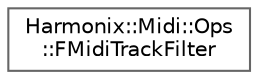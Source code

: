 digraph "Graphical Class Hierarchy"
{
 // INTERACTIVE_SVG=YES
 // LATEX_PDF_SIZE
  bgcolor="transparent";
  edge [fontname=Helvetica,fontsize=10,labelfontname=Helvetica,labelfontsize=10];
  node [fontname=Helvetica,fontsize=10,shape=box,height=0.2,width=0.4];
  rankdir="LR";
  Node0 [id="Node000000",label="Harmonix::Midi::Ops\l::FMidiTrackFilter",height=0.2,width=0.4,color="grey40", fillcolor="white", style="filled",URL="$d3/d2a/classHarmonix_1_1Midi_1_1Ops_1_1FMidiTrackFilter.html",tooltip="Filters MIDI events based on which track they're on."];
}
